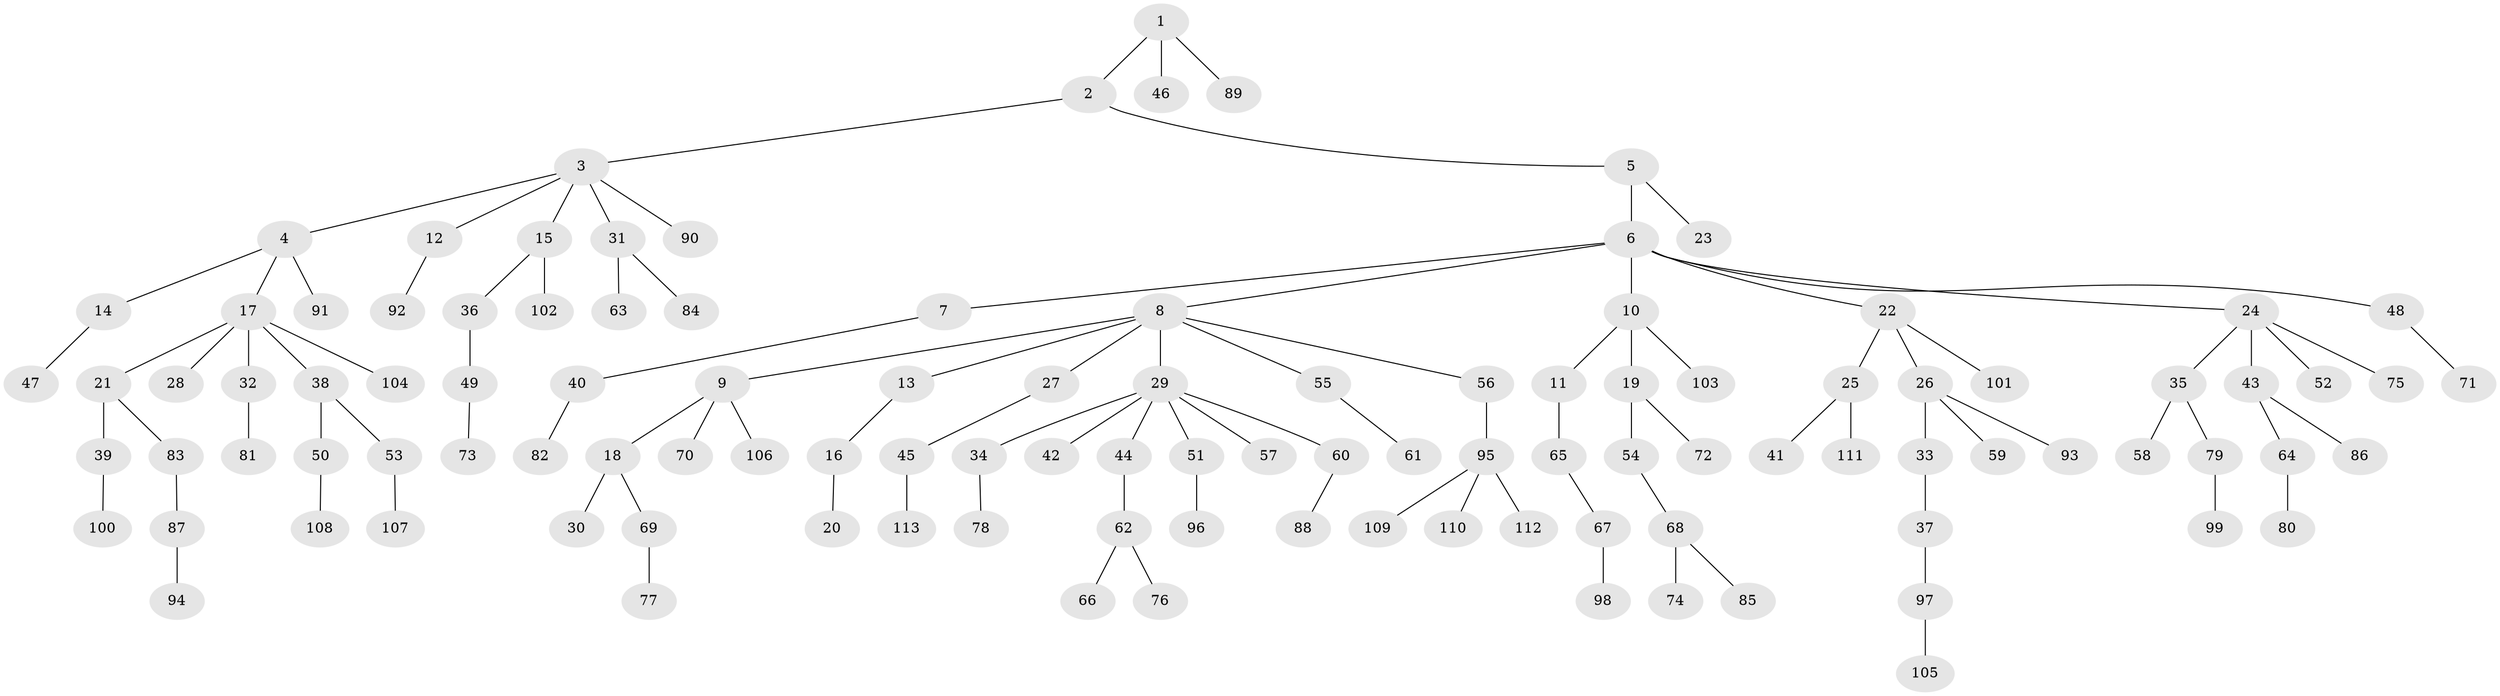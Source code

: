 // Generated by graph-tools (version 1.1) at 2025/36/03/09/25 02:36:29]
// undirected, 113 vertices, 112 edges
graph export_dot {
graph [start="1"]
  node [color=gray90,style=filled];
  1;
  2;
  3;
  4;
  5;
  6;
  7;
  8;
  9;
  10;
  11;
  12;
  13;
  14;
  15;
  16;
  17;
  18;
  19;
  20;
  21;
  22;
  23;
  24;
  25;
  26;
  27;
  28;
  29;
  30;
  31;
  32;
  33;
  34;
  35;
  36;
  37;
  38;
  39;
  40;
  41;
  42;
  43;
  44;
  45;
  46;
  47;
  48;
  49;
  50;
  51;
  52;
  53;
  54;
  55;
  56;
  57;
  58;
  59;
  60;
  61;
  62;
  63;
  64;
  65;
  66;
  67;
  68;
  69;
  70;
  71;
  72;
  73;
  74;
  75;
  76;
  77;
  78;
  79;
  80;
  81;
  82;
  83;
  84;
  85;
  86;
  87;
  88;
  89;
  90;
  91;
  92;
  93;
  94;
  95;
  96;
  97;
  98;
  99;
  100;
  101;
  102;
  103;
  104;
  105;
  106;
  107;
  108;
  109;
  110;
  111;
  112;
  113;
  1 -- 2;
  1 -- 46;
  1 -- 89;
  2 -- 3;
  2 -- 5;
  3 -- 4;
  3 -- 12;
  3 -- 15;
  3 -- 31;
  3 -- 90;
  4 -- 14;
  4 -- 17;
  4 -- 91;
  5 -- 6;
  5 -- 23;
  6 -- 7;
  6 -- 8;
  6 -- 10;
  6 -- 22;
  6 -- 24;
  6 -- 48;
  7 -- 40;
  8 -- 9;
  8 -- 13;
  8 -- 27;
  8 -- 29;
  8 -- 55;
  8 -- 56;
  9 -- 18;
  9 -- 70;
  9 -- 106;
  10 -- 11;
  10 -- 19;
  10 -- 103;
  11 -- 65;
  12 -- 92;
  13 -- 16;
  14 -- 47;
  15 -- 36;
  15 -- 102;
  16 -- 20;
  17 -- 21;
  17 -- 28;
  17 -- 32;
  17 -- 38;
  17 -- 104;
  18 -- 30;
  18 -- 69;
  19 -- 54;
  19 -- 72;
  21 -- 39;
  21 -- 83;
  22 -- 25;
  22 -- 26;
  22 -- 101;
  24 -- 35;
  24 -- 43;
  24 -- 52;
  24 -- 75;
  25 -- 41;
  25 -- 111;
  26 -- 33;
  26 -- 59;
  26 -- 93;
  27 -- 45;
  29 -- 34;
  29 -- 42;
  29 -- 44;
  29 -- 51;
  29 -- 57;
  29 -- 60;
  31 -- 63;
  31 -- 84;
  32 -- 81;
  33 -- 37;
  34 -- 78;
  35 -- 58;
  35 -- 79;
  36 -- 49;
  37 -- 97;
  38 -- 50;
  38 -- 53;
  39 -- 100;
  40 -- 82;
  43 -- 64;
  43 -- 86;
  44 -- 62;
  45 -- 113;
  48 -- 71;
  49 -- 73;
  50 -- 108;
  51 -- 96;
  53 -- 107;
  54 -- 68;
  55 -- 61;
  56 -- 95;
  60 -- 88;
  62 -- 66;
  62 -- 76;
  64 -- 80;
  65 -- 67;
  67 -- 98;
  68 -- 74;
  68 -- 85;
  69 -- 77;
  79 -- 99;
  83 -- 87;
  87 -- 94;
  95 -- 109;
  95 -- 110;
  95 -- 112;
  97 -- 105;
}
